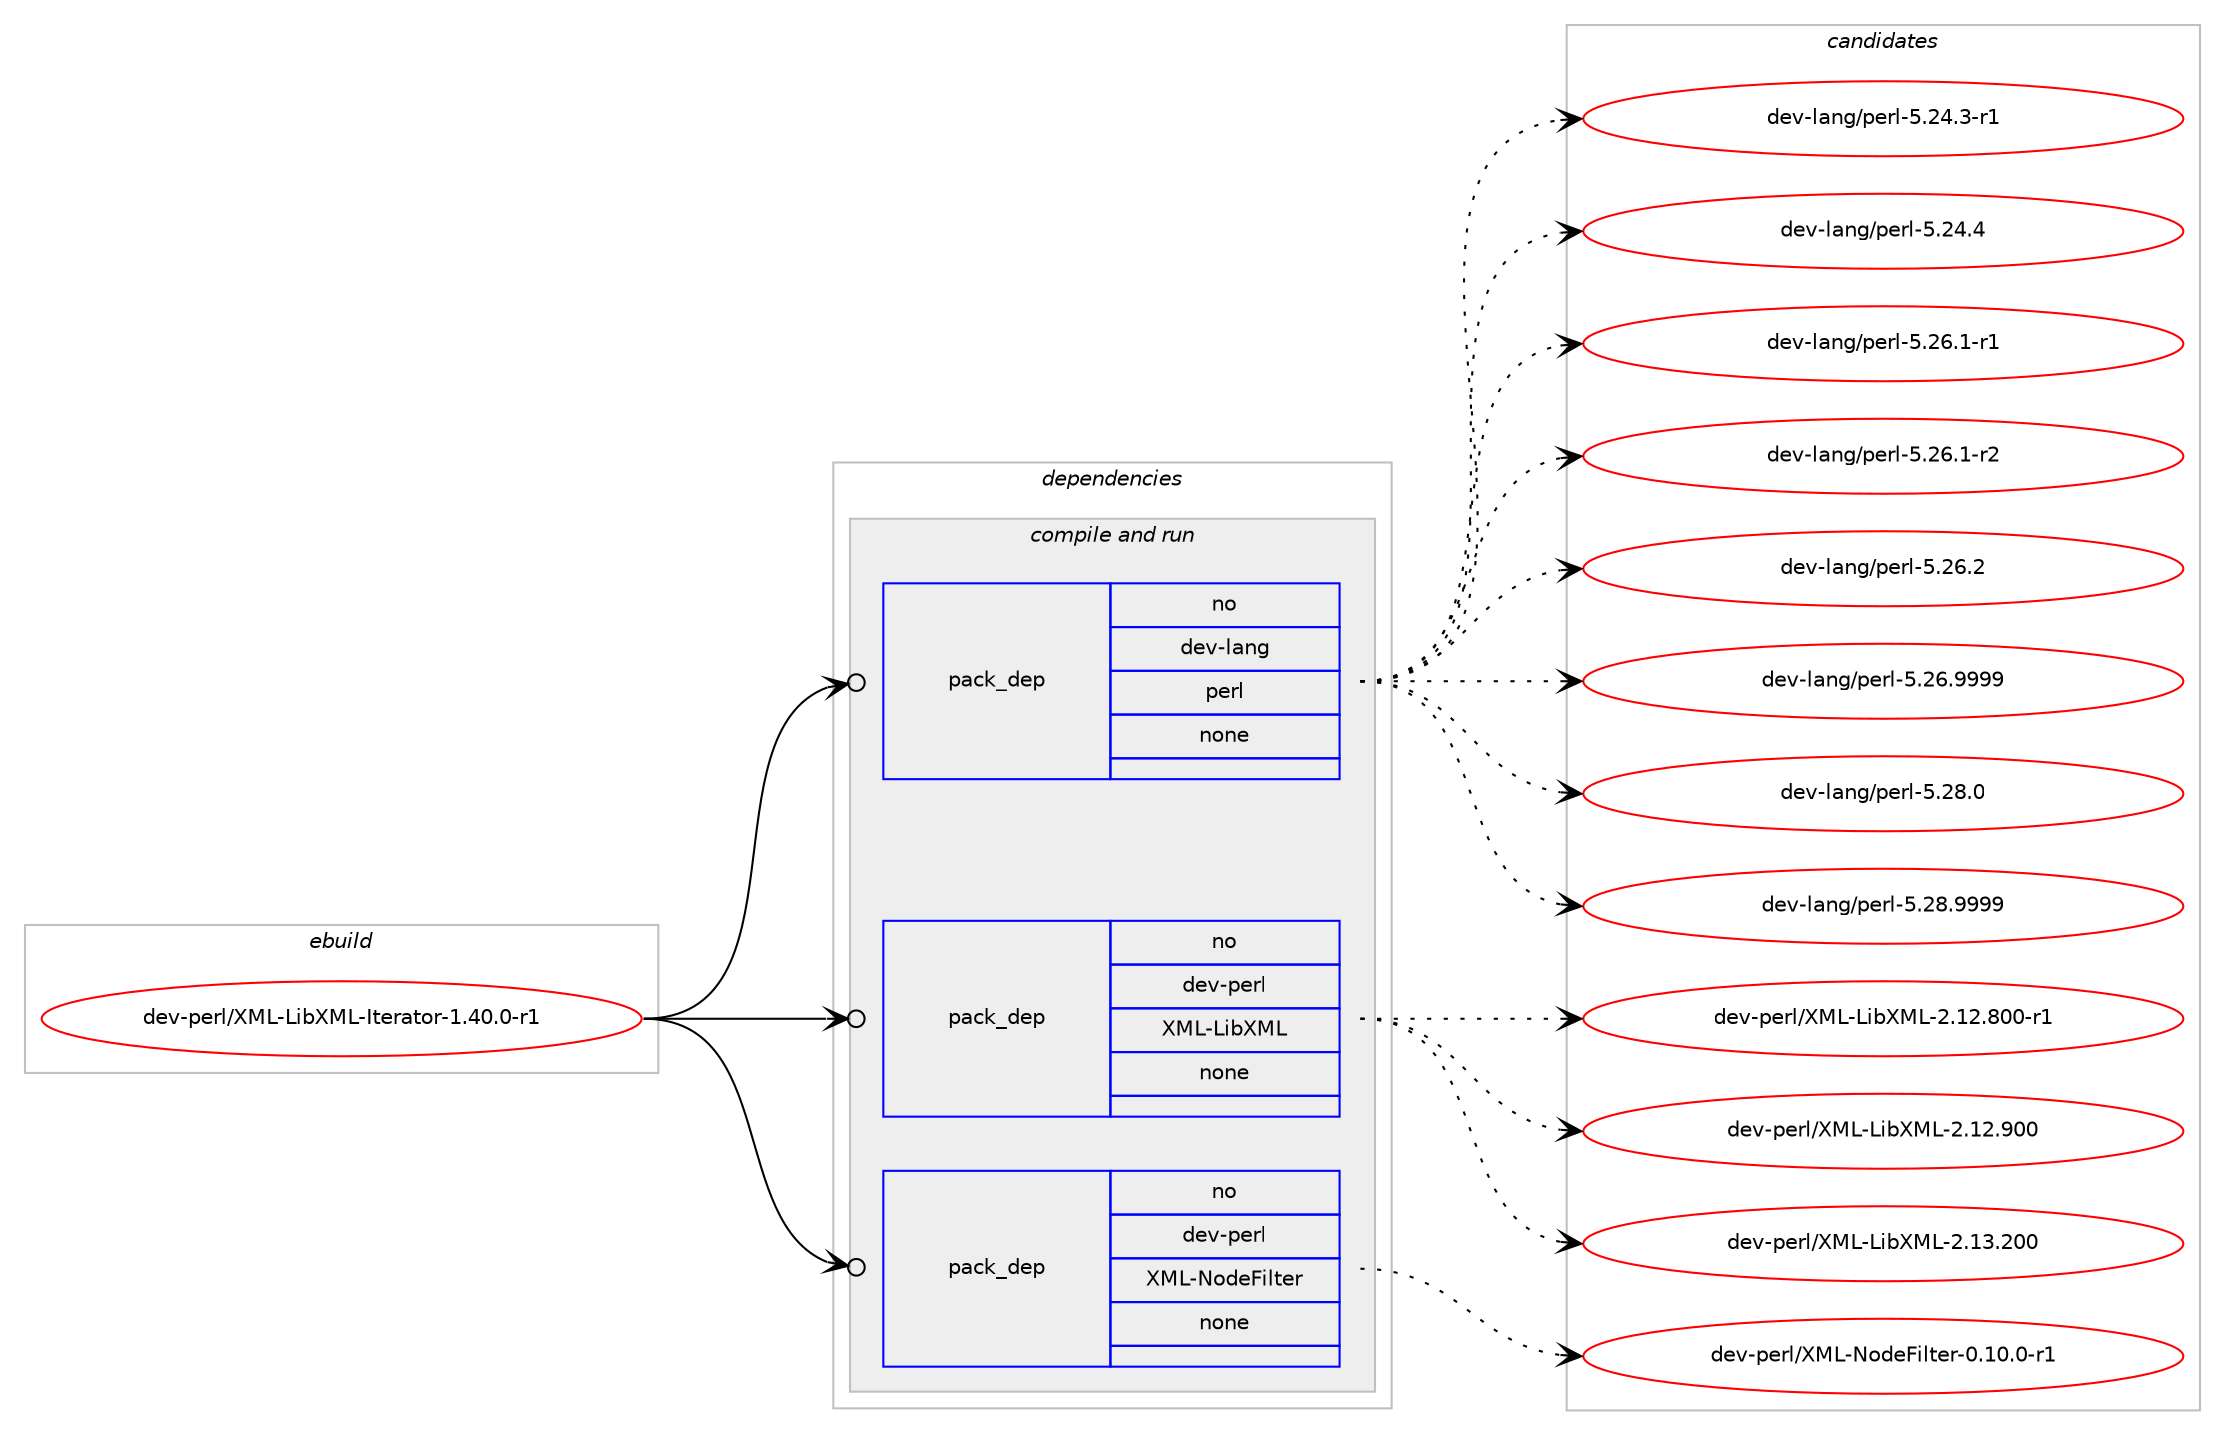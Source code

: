 digraph prolog {

# *************
# Graph options
# *************

newrank=true;
concentrate=true;
compound=true;
graph [rankdir=LR,fontname=Helvetica,fontsize=10,ranksep=1.5];#, ranksep=2.5, nodesep=0.2];
edge  [arrowhead=vee];
node  [fontname=Helvetica,fontsize=10];

# **********
# The ebuild
# **********

subgraph cluster_leftcol {
color=gray;
rank=same;
label=<<i>ebuild</i>>;
id [label="dev-perl/XML-LibXML-Iterator-1.40.0-r1", color=red, width=4, href="../dev-perl/XML-LibXML-Iterator-1.40.0-r1.svg"];
}

# ****************
# The dependencies
# ****************

subgraph cluster_midcol {
color=gray;
label=<<i>dependencies</i>>;
subgraph cluster_compile {
fillcolor="#eeeeee";
style=filled;
label=<<i>compile</i>>;
}
subgraph cluster_compileandrun {
fillcolor="#eeeeee";
style=filled;
label=<<i>compile and run</i>>;
subgraph pack999186 {
dependency1391391 [label=<<TABLE BORDER="0" CELLBORDER="1" CELLSPACING="0" CELLPADDING="4" WIDTH="220"><TR><TD ROWSPAN="6" CELLPADDING="30">pack_dep</TD></TR><TR><TD WIDTH="110">no</TD></TR><TR><TD>dev-lang</TD></TR><TR><TD>perl</TD></TR><TR><TD>none</TD></TR><TR><TD></TD></TR></TABLE>>, shape=none, color=blue];
}
id:e -> dependency1391391:w [weight=20,style="solid",arrowhead="odotvee"];
subgraph pack999187 {
dependency1391392 [label=<<TABLE BORDER="0" CELLBORDER="1" CELLSPACING="0" CELLPADDING="4" WIDTH="220"><TR><TD ROWSPAN="6" CELLPADDING="30">pack_dep</TD></TR><TR><TD WIDTH="110">no</TD></TR><TR><TD>dev-perl</TD></TR><TR><TD>XML-LibXML</TD></TR><TR><TD>none</TD></TR><TR><TD></TD></TR></TABLE>>, shape=none, color=blue];
}
id:e -> dependency1391392:w [weight=20,style="solid",arrowhead="odotvee"];
subgraph pack999188 {
dependency1391393 [label=<<TABLE BORDER="0" CELLBORDER="1" CELLSPACING="0" CELLPADDING="4" WIDTH="220"><TR><TD ROWSPAN="6" CELLPADDING="30">pack_dep</TD></TR><TR><TD WIDTH="110">no</TD></TR><TR><TD>dev-perl</TD></TR><TR><TD>XML-NodeFilter</TD></TR><TR><TD>none</TD></TR><TR><TD></TD></TR></TABLE>>, shape=none, color=blue];
}
id:e -> dependency1391393:w [weight=20,style="solid",arrowhead="odotvee"];
}
subgraph cluster_run {
fillcolor="#eeeeee";
style=filled;
label=<<i>run</i>>;
}
}

# **************
# The candidates
# **************

subgraph cluster_choices {
rank=same;
color=gray;
label=<<i>candidates</i>>;

subgraph choice999186 {
color=black;
nodesep=1;
choice100101118451089711010347112101114108455346505246514511449 [label="dev-lang/perl-5.24.3-r1", color=red, width=4,href="../dev-lang/perl-5.24.3-r1.svg"];
choice10010111845108971101034711210111410845534650524652 [label="dev-lang/perl-5.24.4", color=red, width=4,href="../dev-lang/perl-5.24.4.svg"];
choice100101118451089711010347112101114108455346505446494511449 [label="dev-lang/perl-5.26.1-r1", color=red, width=4,href="../dev-lang/perl-5.26.1-r1.svg"];
choice100101118451089711010347112101114108455346505446494511450 [label="dev-lang/perl-5.26.1-r2", color=red, width=4,href="../dev-lang/perl-5.26.1-r2.svg"];
choice10010111845108971101034711210111410845534650544650 [label="dev-lang/perl-5.26.2", color=red, width=4,href="../dev-lang/perl-5.26.2.svg"];
choice10010111845108971101034711210111410845534650544657575757 [label="dev-lang/perl-5.26.9999", color=red, width=4,href="../dev-lang/perl-5.26.9999.svg"];
choice10010111845108971101034711210111410845534650564648 [label="dev-lang/perl-5.28.0", color=red, width=4,href="../dev-lang/perl-5.28.0.svg"];
choice10010111845108971101034711210111410845534650564657575757 [label="dev-lang/perl-5.28.9999", color=red, width=4,href="../dev-lang/perl-5.28.9999.svg"];
dependency1391391:e -> choice100101118451089711010347112101114108455346505246514511449:w [style=dotted,weight="100"];
dependency1391391:e -> choice10010111845108971101034711210111410845534650524652:w [style=dotted,weight="100"];
dependency1391391:e -> choice100101118451089711010347112101114108455346505446494511449:w [style=dotted,weight="100"];
dependency1391391:e -> choice100101118451089711010347112101114108455346505446494511450:w [style=dotted,weight="100"];
dependency1391391:e -> choice10010111845108971101034711210111410845534650544650:w [style=dotted,weight="100"];
dependency1391391:e -> choice10010111845108971101034711210111410845534650544657575757:w [style=dotted,weight="100"];
dependency1391391:e -> choice10010111845108971101034711210111410845534650564648:w [style=dotted,weight="100"];
dependency1391391:e -> choice10010111845108971101034711210111410845534650564657575757:w [style=dotted,weight="100"];
}
subgraph choice999187 {
color=black;
nodesep=1;
choice10010111845112101114108478877764576105988877764550464950465648484511449 [label="dev-perl/XML-LibXML-2.12.800-r1", color=red, width=4,href="../dev-perl/XML-LibXML-2.12.800-r1.svg"];
choice1001011184511210111410847887776457610598887776455046495046574848 [label="dev-perl/XML-LibXML-2.12.900", color=red, width=4,href="../dev-perl/XML-LibXML-2.12.900.svg"];
choice1001011184511210111410847887776457610598887776455046495146504848 [label="dev-perl/XML-LibXML-2.13.200", color=red, width=4,href="../dev-perl/XML-LibXML-2.13.200.svg"];
dependency1391392:e -> choice10010111845112101114108478877764576105988877764550464950465648484511449:w [style=dotted,weight="100"];
dependency1391392:e -> choice1001011184511210111410847887776457610598887776455046495046574848:w [style=dotted,weight="100"];
dependency1391392:e -> choice1001011184511210111410847887776457610598887776455046495146504848:w [style=dotted,weight="100"];
}
subgraph choice999188 {
color=black;
nodesep=1;
choice1001011184511210111410847887776457811110010170105108116101114454846494846484511449 [label="dev-perl/XML-NodeFilter-0.10.0-r1", color=red, width=4,href="../dev-perl/XML-NodeFilter-0.10.0-r1.svg"];
dependency1391393:e -> choice1001011184511210111410847887776457811110010170105108116101114454846494846484511449:w [style=dotted,weight="100"];
}
}

}
